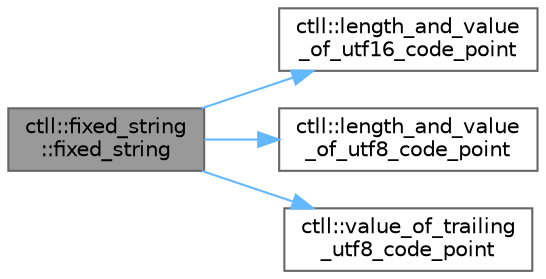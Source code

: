 digraph "ctll::fixed_string::fixed_string"
{
 // LATEX_PDF_SIZE
  bgcolor="transparent";
  edge [fontname=Helvetica,fontsize=10,labelfontname=Helvetica,labelfontsize=10];
  node [fontname=Helvetica,fontsize=10,shape=box,height=0.2,width=0.4];
  rankdir="LR";
  Node1 [id="Node000001",label="ctll::fixed_string\l::fixed_string",height=0.2,width=0.4,color="gray40", fillcolor="grey60", style="filled", fontcolor="black",tooltip=" "];
  Node1 -> Node2 [id="edge1_Node000001_Node000002",color="steelblue1",style="solid",tooltip=" "];
  Node2 [id="Node000002",label="ctll::length_and_value\l_of_utf16_code_point",height=0.2,width=0.4,color="grey40", fillcolor="white", style="filled",URL="$namespacectll.html#a14e662ab3767ee14ebd9a5fda2fd1e46",tooltip=" "];
  Node1 -> Node3 [id="edge2_Node000001_Node000003",color="steelblue1",style="solid",tooltip=" "];
  Node3 [id="Node000003",label="ctll::length_and_value\l_of_utf8_code_point",height=0.2,width=0.4,color="grey40", fillcolor="white", style="filled",URL="$namespacectll.html#a1880cce691b5a2bb6430b4659eadfb12",tooltip=" "];
  Node1 -> Node4 [id="edge3_Node000001_Node000004",color="steelblue1",style="solid",tooltip=" "];
  Node4 [id="Node000004",label="ctll::value_of_trailing\l_utf8_code_point",height=0.2,width=0.4,color="grey40", fillcolor="white", style="filled",URL="$namespacectll.html#a288e6cdac9e9a1779b57d6cdd07212b1",tooltip=" "];
}
